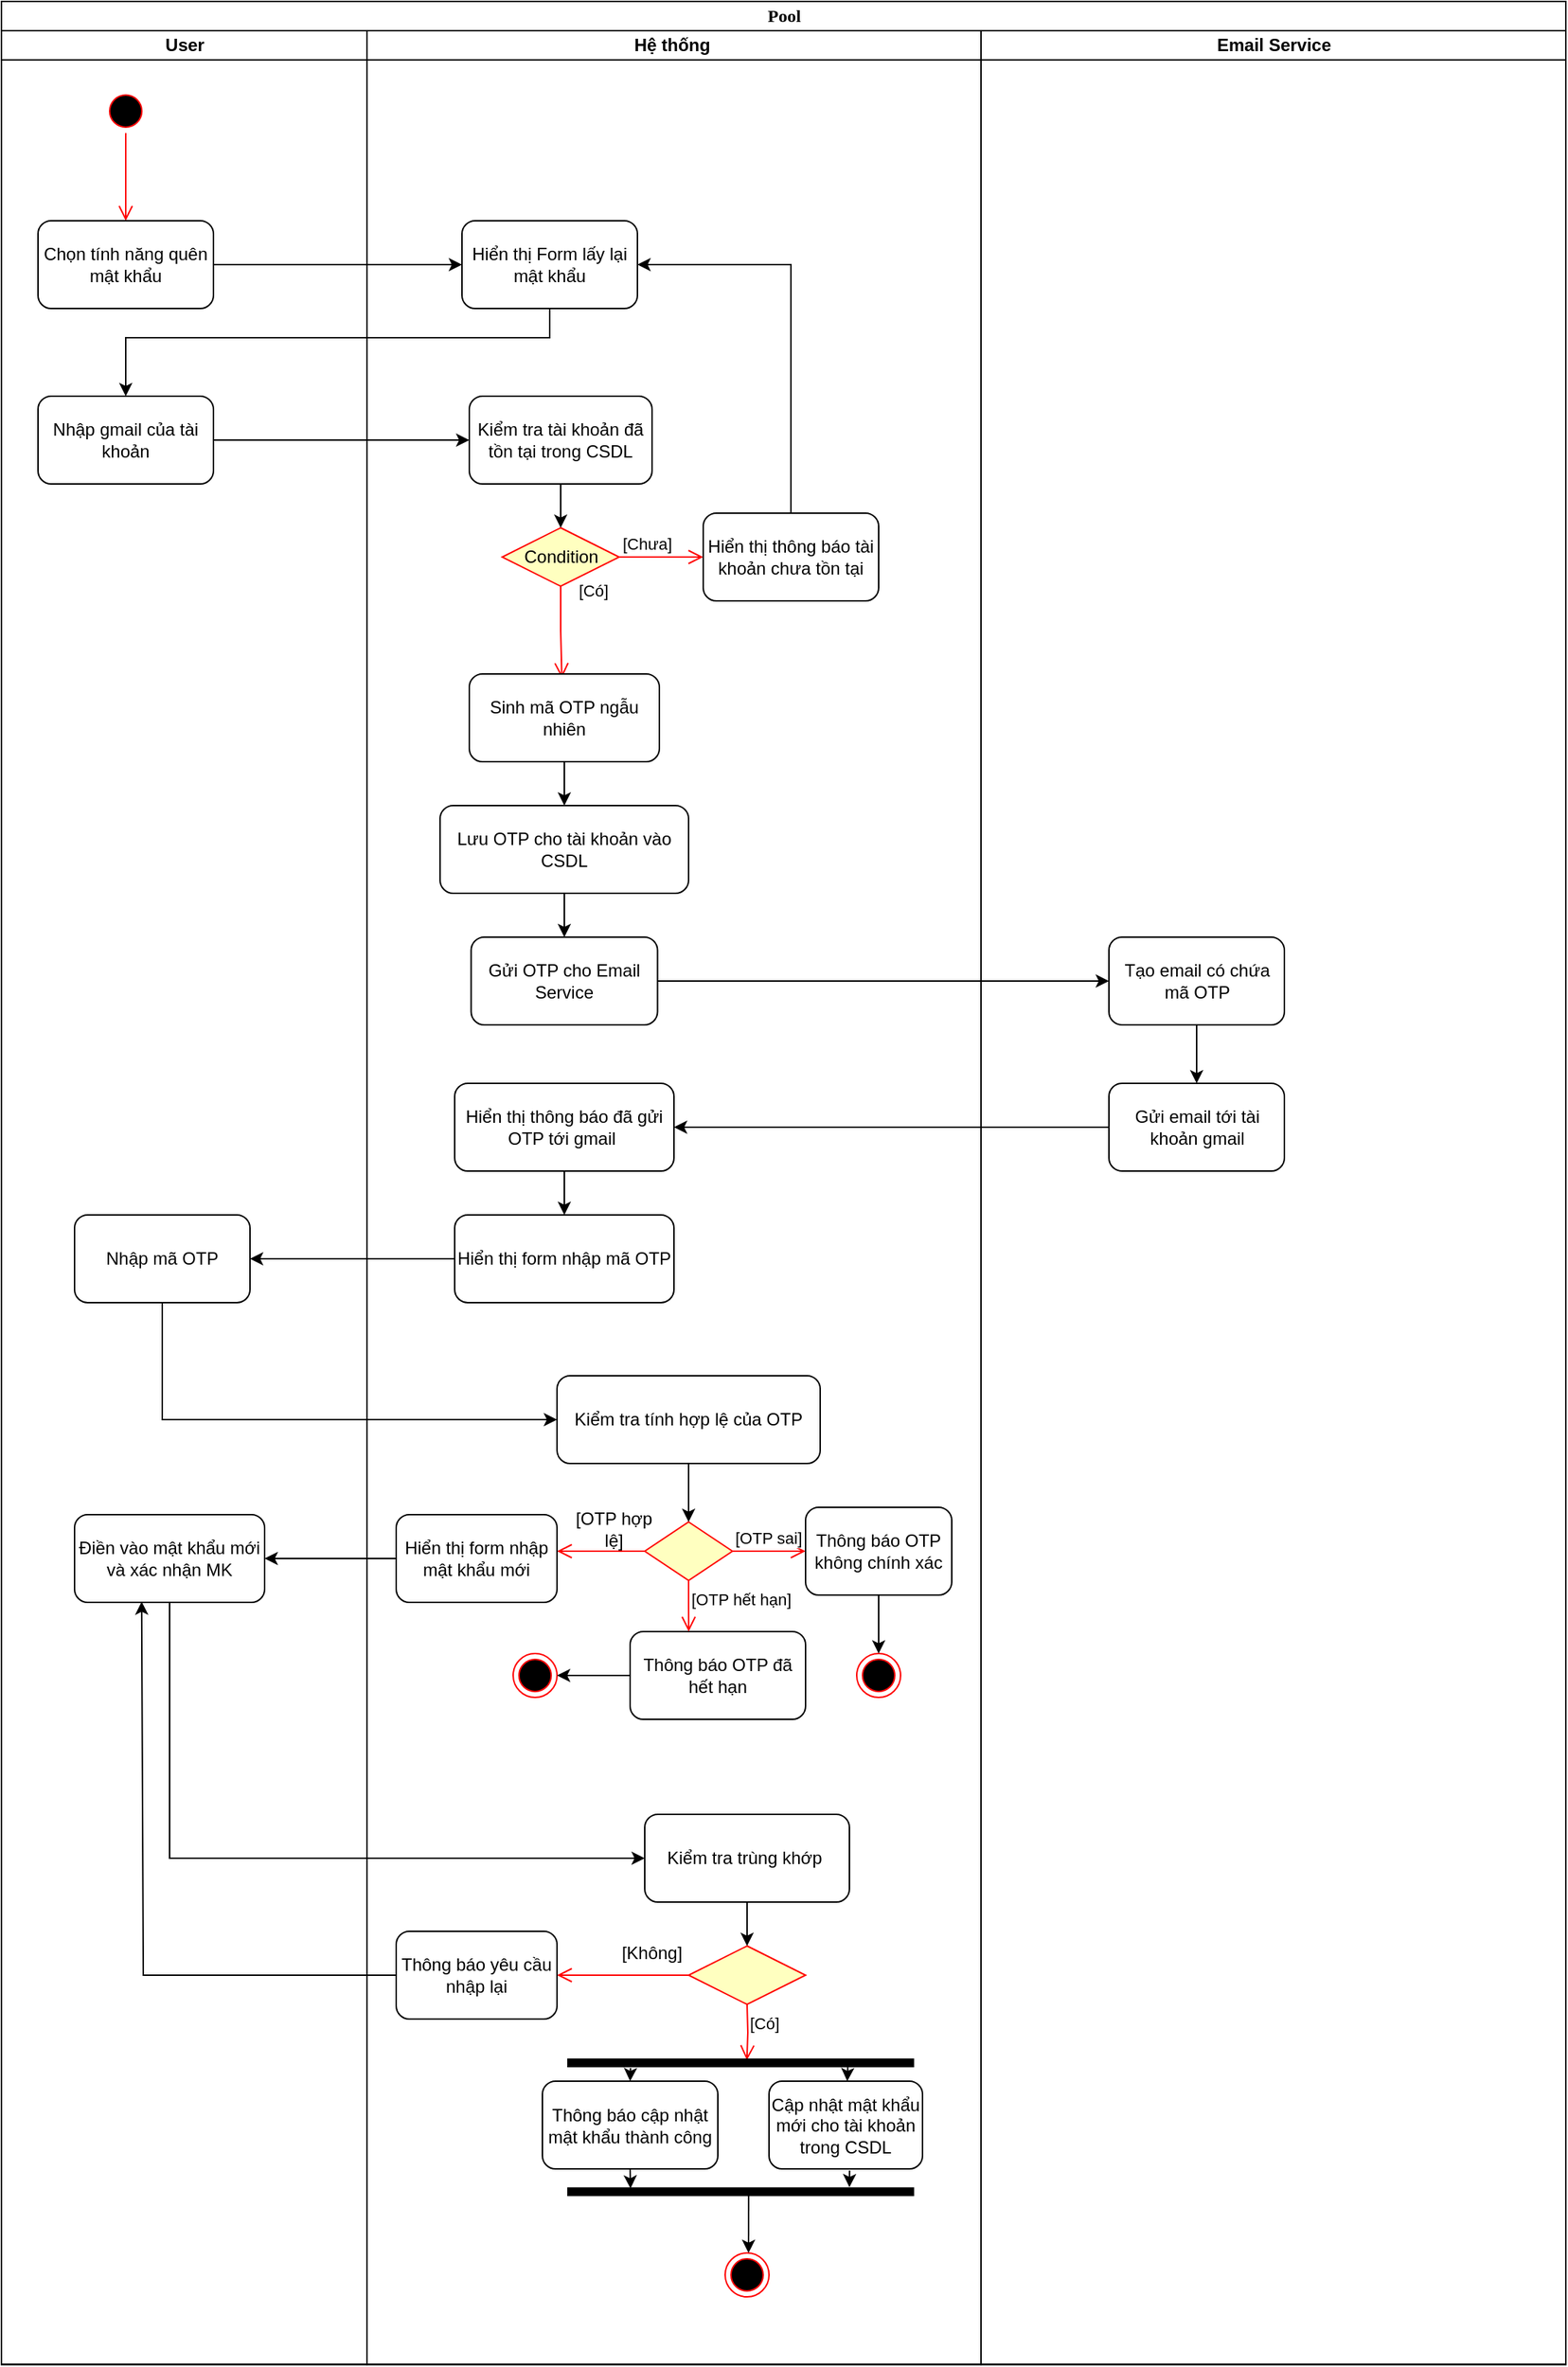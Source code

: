<mxfile version="26.2.15">
  <diagram name="Page-1" id="0783ab3e-0a74-02c8-0abd-f7b4e66b4bec">
    <mxGraphModel dx="1880" dy="1098" grid="1" gridSize="10" guides="1" tooltips="1" connect="1" arrows="1" fold="1" page="1" pageScale="1" pageWidth="850" pageHeight="1100" background="none" math="0" shadow="0">
      <root>
        <mxCell id="0" />
        <mxCell id="1" parent="0" />
        <mxCell id="1c1d494c118603dd-1" value="Pool" style="swimlane;html=1;childLayout=stackLayout;startSize=20;rounded=0;shadow=0;comic=0;labelBackgroundColor=none;strokeWidth=1;fontFamily=Verdana;fontSize=12;align=center;" parent="1" vertex="1">
          <mxGeometry x="50" y="50" width="1070" height="1616.255" as="geometry" />
        </mxCell>
        <mxCell id="1c1d494c118603dd-2" value="User" style="swimlane;html=1;startSize=20;" parent="1c1d494c118603dd-1" vertex="1">
          <mxGeometry y="20" width="250" height="1596.255" as="geometry" />
        </mxCell>
        <mxCell id="ZgyF_BlXm0UfIE3mH04B-1" value="" style="ellipse;html=1;shape=startState;fillColor=#000000;strokeColor=#ff0000;" vertex="1" parent="1c1d494c118603dd-2">
          <mxGeometry x="70" y="40" width="30" height="30" as="geometry" />
        </mxCell>
        <mxCell id="ZgyF_BlXm0UfIE3mH04B-2" value="" style="edgeStyle=orthogonalEdgeStyle;html=1;verticalAlign=bottom;endArrow=open;endSize=8;strokeColor=#ff0000;rounded=0;" edge="1" source="ZgyF_BlXm0UfIE3mH04B-1" parent="1c1d494c118603dd-2">
          <mxGeometry relative="1" as="geometry">
            <mxPoint x="85" y="130" as="targetPoint" />
          </mxGeometry>
        </mxCell>
        <mxCell id="ZgyF_BlXm0UfIE3mH04B-3" value="Chọn tính năng quên mật khẩu" style="rounded=1;whiteSpace=wrap;html=1;" vertex="1" parent="1c1d494c118603dd-2">
          <mxGeometry x="25" y="130" width="120" height="60" as="geometry" />
        </mxCell>
        <mxCell id="ZgyF_BlXm0UfIE3mH04B-6" value="Nhập gmail của tài khoản" style="rounded=1;whiteSpace=wrap;html=1;" vertex="1" parent="1c1d494c118603dd-2">
          <mxGeometry x="25" y="250" width="120" height="60" as="geometry" />
        </mxCell>
        <mxCell id="ZgyF_BlXm0UfIE3mH04B-92" value="Nhập mã OTP" style="rounded=1;whiteSpace=wrap;html=1;" vertex="1" parent="1c1d494c118603dd-2">
          <mxGeometry x="50" y="810.0" width="120" height="60" as="geometry" />
        </mxCell>
        <mxCell id="ZgyF_BlXm0UfIE3mH04B-108" value="Điền vào mật khẩu mới và xác nhận MK" style="rounded=1;whiteSpace=wrap;html=1;" vertex="1" parent="1c1d494c118603dd-2">
          <mxGeometry x="50" y="1015" width="130" height="60" as="geometry" />
        </mxCell>
        <mxCell id="1c1d494c118603dd-3" value="Hệ thống&amp;nbsp;" style="swimlane;html=1;startSize=20;" parent="1c1d494c118603dd-1" vertex="1">
          <mxGeometry x="250" y="20" width="420" height="1596.255" as="geometry" />
        </mxCell>
        <mxCell id="ZgyF_BlXm0UfIE3mH04B-4" value="Hiển thị Form lấy lại mật khẩu" style="rounded=1;whiteSpace=wrap;html=1;" vertex="1" parent="1c1d494c118603dd-3">
          <mxGeometry x="65" y="130" width="120" height="60" as="geometry" />
        </mxCell>
        <mxCell id="ZgyF_BlXm0UfIE3mH04B-9" value="Kiểm tra tài khoản đã tồn tại trong CSDL" style="rounded=1;whiteSpace=wrap;html=1;" vertex="1" parent="1c1d494c118603dd-3">
          <mxGeometry x="70" y="250" width="125" height="60" as="geometry" />
        </mxCell>
        <mxCell id="ZgyF_BlXm0UfIE3mH04B-11" value="Condition" style="rhombus;whiteSpace=wrap;html=1;fontColor=#000000;fillColor=#ffffc0;strokeColor=#ff0000;" vertex="1" parent="1c1d494c118603dd-3">
          <mxGeometry x="92.5" y="340" width="80" height="40" as="geometry" />
        </mxCell>
        <mxCell id="ZgyF_BlXm0UfIE3mH04B-14" value="" style="endArrow=classic;html=1;rounded=0;exitX=0.5;exitY=1;exitDx=0;exitDy=0;entryX=0.5;entryY=0;entryDx=0;entryDy=0;" edge="1" parent="1c1d494c118603dd-3" source="ZgyF_BlXm0UfIE3mH04B-9" target="ZgyF_BlXm0UfIE3mH04B-11">
          <mxGeometry width="50" height="50" relative="1" as="geometry">
            <mxPoint x="110" y="200" as="sourcePoint" />
            <mxPoint x="160" y="150" as="targetPoint" />
          </mxGeometry>
        </mxCell>
        <mxCell id="ZgyF_BlXm0UfIE3mH04B-15" value="Hiển thị thông báo tài khoản chưa tồn tại" style="rounded=1;whiteSpace=wrap;html=1;" vertex="1" parent="1c1d494c118603dd-3">
          <mxGeometry x="230" y="330" width="120" height="60" as="geometry" />
        </mxCell>
        <mxCell id="ZgyF_BlXm0UfIE3mH04B-16" value="" style="endArrow=classic;html=1;rounded=0;exitX=0.5;exitY=0;exitDx=0;exitDy=0;entryX=1;entryY=0.5;entryDx=0;entryDy=0;" edge="1" parent="1c1d494c118603dd-3" source="ZgyF_BlXm0UfIE3mH04B-15" target="ZgyF_BlXm0UfIE3mH04B-4">
          <mxGeometry width="50" height="50" relative="1" as="geometry">
            <mxPoint x="10" y="320" as="sourcePoint" />
            <mxPoint x="60" y="270" as="targetPoint" />
            <Array as="points">
              <mxPoint x="290" y="160" />
            </Array>
          </mxGeometry>
        </mxCell>
        <mxCell id="ZgyF_BlXm0UfIE3mH04B-13" value="[Có]" style="edgeStyle=orthogonalEdgeStyle;html=1;align=left;verticalAlign=top;endArrow=open;endSize=8;strokeColor=#ff0000;rounded=0;entryX=0.487;entryY=0.045;entryDx=0;entryDy=0;entryPerimeter=0;" edge="1" source="ZgyF_BlXm0UfIE3mH04B-11" parent="1c1d494c118603dd-3" target="ZgyF_BlXm0UfIE3mH04B-45">
          <mxGeometry x="-1" y="14" relative="1" as="geometry">
            <mxPoint x="132.995" y="437.855" as="targetPoint" />
            <mxPoint x="-4" y="-10" as="offset" />
          </mxGeometry>
        </mxCell>
        <mxCell id="ZgyF_BlXm0UfIE3mH04B-12" value="[Chưa]" style="edgeStyle=orthogonalEdgeStyle;html=1;align=left;verticalAlign=bottom;endArrow=open;endSize=8;strokeColor=#ff0000;rounded=0;entryX=0;entryY=0.5;entryDx=0;entryDy=0;" edge="1" source="ZgyF_BlXm0UfIE3mH04B-11" parent="1c1d494c118603dd-3" target="ZgyF_BlXm0UfIE3mH04B-15">
          <mxGeometry x="-1" relative="1" as="geometry">
            <mxPoint x="210" y="330" as="targetPoint" />
            <mxPoint as="offset" />
          </mxGeometry>
        </mxCell>
        <mxCell id="ZgyF_BlXm0UfIE3mH04B-51" value="Gửi OTP cho Email Service" style="rounded=1;whiteSpace=wrap;html=1;" vertex="1" parent="1c1d494c118603dd-3">
          <mxGeometry x="71.25" y="620" width="127.5" height="60" as="geometry" />
        </mxCell>
        <mxCell id="ZgyF_BlXm0UfIE3mH04B-77" value="Thông báo OTP đã hết hạn" style="rounded=1;whiteSpace=wrap;html=1;" vertex="1" parent="1c1d494c118603dd-3">
          <mxGeometry x="180" y="1095" width="120" height="60" as="geometry" />
        </mxCell>
        <mxCell id="ZgyF_BlXm0UfIE3mH04B-45" value="Sinh mã OTP ngẫu nhiên" style="rounded=1;whiteSpace=wrap;html=1;" vertex="1" parent="1c1d494c118603dd-3">
          <mxGeometry x="70" y="440" width="130" height="60" as="geometry" />
        </mxCell>
        <mxCell id="ZgyF_BlXm0UfIE3mH04B-67" value="Lưu OTP cho tài khoản vào CSDL" style="rounded=1;whiteSpace=wrap;html=1;" vertex="1" parent="1c1d494c118603dd-3">
          <mxGeometry x="50" y="530" width="170" height="60" as="geometry" />
        </mxCell>
        <mxCell id="ZgyF_BlXm0UfIE3mH04B-47" value="" style="endArrow=classic;html=1;rounded=0;exitX=0.5;exitY=1;exitDx=0;exitDy=0;" edge="1" parent="1c1d494c118603dd-3" source="ZgyF_BlXm0UfIE3mH04B-45" target="ZgyF_BlXm0UfIE3mH04B-67">
          <mxGeometry width="50" height="50" relative="1" as="geometry">
            <mxPoint x="320" y="540" as="sourcePoint" />
            <mxPoint x="583" y="540" as="targetPoint" />
          </mxGeometry>
        </mxCell>
        <mxCell id="ZgyF_BlXm0UfIE3mH04B-87" value="Hiển thị thông báo đã gửi OTP tới gmail&amp;nbsp;" style="rounded=1;whiteSpace=wrap;html=1;" vertex="1" parent="1c1d494c118603dd-3">
          <mxGeometry x="60" y="720" width="150" height="60" as="geometry" />
        </mxCell>
        <mxCell id="ZgyF_BlXm0UfIE3mH04B-90" value="Hiển thị form nhập mã OTP" style="rounded=1;whiteSpace=wrap;html=1;" vertex="1" parent="1c1d494c118603dd-3">
          <mxGeometry x="60" y="810" width="150" height="60" as="geometry" />
        </mxCell>
        <mxCell id="ZgyF_BlXm0UfIE3mH04B-93" value="Kiểm tra tính hợp lệ của OTP" style="rounded=1;whiteSpace=wrap;html=1;" vertex="1" parent="1c1d494c118603dd-3">
          <mxGeometry x="130" y="920" width="180" height="60" as="geometry" />
        </mxCell>
        <mxCell id="ZgyF_BlXm0UfIE3mH04B-98" style="edgeStyle=orthogonalEdgeStyle;html=1;align=left;verticalAlign=top;endArrow=open;endSize=8;strokeColor=#ff0000;rounded=0;" edge="1" parent="1c1d494c118603dd-3" source="ZgyF_BlXm0UfIE3mH04B-95">
          <mxGeometry relative="1" as="geometry">
            <mxPoint x="130" y="1040" as="targetPoint" />
          </mxGeometry>
        </mxCell>
        <mxCell id="ZgyF_BlXm0UfIE3mH04B-95" value="" style="rhombus;whiteSpace=wrap;html=1;fontColor=#000000;fillColor=#ffffc0;strokeColor=#ff0000;" vertex="1" parent="1c1d494c118603dd-3">
          <mxGeometry x="190" y="1020" width="60" height="40" as="geometry" />
        </mxCell>
        <mxCell id="ZgyF_BlXm0UfIE3mH04B-96" value="[OTP sai]" style="edgeStyle=orthogonalEdgeStyle;html=1;align=left;verticalAlign=bottom;endArrow=open;endSize=8;strokeColor=#ff0000;rounded=0;" edge="1" source="ZgyF_BlXm0UfIE3mH04B-95" parent="1c1d494c118603dd-3">
          <mxGeometry x="-1" relative="1" as="geometry">
            <mxPoint x="300" y="1040" as="targetPoint" />
            <mxPoint as="offset" />
          </mxGeometry>
        </mxCell>
        <mxCell id="ZgyF_BlXm0UfIE3mH04B-97" value="[OTP hết hạn]" style="edgeStyle=orthogonalEdgeStyle;html=1;align=left;verticalAlign=top;endArrow=open;endSize=8;strokeColor=#ff0000;rounded=0;entryX=0.334;entryY=0;entryDx=0;entryDy=0;entryPerimeter=0;" edge="1" source="ZgyF_BlXm0UfIE3mH04B-95" parent="1c1d494c118603dd-3" target="ZgyF_BlXm0UfIE3mH04B-77">
          <mxGeometry x="-1" relative="1" as="geometry">
            <mxPoint x="145" y="1120" as="targetPoint" />
          </mxGeometry>
        </mxCell>
        <mxCell id="ZgyF_BlXm0UfIE3mH04B-99" value="Thông báo OTP không chính xác" style="rounded=1;whiteSpace=wrap;html=1;" vertex="1" parent="1c1d494c118603dd-3">
          <mxGeometry x="300" y="1010" width="100" height="60" as="geometry" />
        </mxCell>
        <mxCell id="ZgyF_BlXm0UfIE3mH04B-100" value="" style="ellipse;html=1;shape=endState;fillColor=#000000;strokeColor=#ff0000;" vertex="1" parent="1c1d494c118603dd-3">
          <mxGeometry x="335" y="1110" width="30" height="30" as="geometry" />
        </mxCell>
        <mxCell id="ZgyF_BlXm0UfIE3mH04B-101" value="" style="endArrow=classic;html=1;rounded=0;exitX=0.5;exitY=1;exitDx=0;exitDy=0;entryX=0.5;entryY=0;entryDx=0;entryDy=0;" edge="1" parent="1c1d494c118603dd-3" source="ZgyF_BlXm0UfIE3mH04B-99" target="ZgyF_BlXm0UfIE3mH04B-100">
          <mxGeometry width="50" height="50" relative="1" as="geometry">
            <mxPoint x="-80" y="990" as="sourcePoint" />
            <mxPoint x="-30" y="940" as="targetPoint" />
          </mxGeometry>
        </mxCell>
        <mxCell id="ZgyF_BlXm0UfIE3mH04B-103" value="" style="ellipse;html=1;shape=endState;fillColor=#000000;strokeColor=#ff0000;direction=south;" vertex="1" parent="1c1d494c118603dd-3">
          <mxGeometry x="100" y="1110" width="30" height="30" as="geometry" />
        </mxCell>
        <mxCell id="ZgyF_BlXm0UfIE3mH04B-102" value="" style="endArrow=classic;html=1;rounded=0;exitX=0;exitY=0.5;exitDx=0;exitDy=0;" edge="1" parent="1c1d494c118603dd-3" source="ZgyF_BlXm0UfIE3mH04B-77" target="ZgyF_BlXm0UfIE3mH04B-103">
          <mxGeometry width="50" height="50" relative="1" as="geometry">
            <mxPoint x="-80" y="1090" as="sourcePoint" />
            <mxPoint x="260" y="1150" as="targetPoint" />
          </mxGeometry>
        </mxCell>
        <mxCell id="ZgyF_BlXm0UfIE3mH04B-104" value="" style="endArrow=classic;html=1;rounded=0;exitX=0.5;exitY=1;exitDx=0;exitDy=0;entryX=0.5;entryY=0;entryDx=0;entryDy=0;" edge="1" parent="1c1d494c118603dd-3" source="ZgyF_BlXm0UfIE3mH04B-93" target="ZgyF_BlXm0UfIE3mH04B-95">
          <mxGeometry width="50" height="50" relative="1" as="geometry">
            <mxPoint x="-80" y="900" as="sourcePoint" />
            <mxPoint x="-30" y="850" as="targetPoint" />
          </mxGeometry>
        </mxCell>
        <mxCell id="ZgyF_BlXm0UfIE3mH04B-105" value="Hiển thị form nhập mật khẩu mới" style="rounded=1;whiteSpace=wrap;html=1;" vertex="1" parent="1c1d494c118603dd-3">
          <mxGeometry x="20" y="1015" width="110" height="60" as="geometry" />
        </mxCell>
        <mxCell id="ZgyF_BlXm0UfIE3mH04B-111" value="[OTP hợp lệ]" style="text;html=1;align=center;verticalAlign=middle;whiteSpace=wrap;rounded=0;" vertex="1" parent="1c1d494c118603dd-3">
          <mxGeometry x="138.75" y="1010" width="60" height="30" as="geometry" />
        </mxCell>
        <mxCell id="ZgyF_BlXm0UfIE3mH04B-116" value="Kiểm tra trùng khớp&amp;nbsp;" style="rounded=1;whiteSpace=wrap;html=1;" vertex="1" parent="1c1d494c118603dd-3">
          <mxGeometry x="190" y="1220" width="140" height="60" as="geometry" />
        </mxCell>
        <mxCell id="ZgyF_BlXm0UfIE3mH04B-117" value="" style="rhombus;whiteSpace=wrap;html=1;fontColor=#000000;fillColor=#ffffc0;strokeColor=#ff0000;" vertex="1" parent="1c1d494c118603dd-3">
          <mxGeometry x="220" y="1310" width="80" height="40" as="geometry" />
        </mxCell>
        <mxCell id="ZgyF_BlXm0UfIE3mH04B-118" value="" style="edgeStyle=orthogonalEdgeStyle;html=1;align=left;verticalAlign=bottom;endArrow=open;endSize=8;strokeColor=#ff0000;rounded=0;exitX=0;exitY=0.5;exitDx=0;exitDy=0;" edge="1" source="ZgyF_BlXm0UfIE3mH04B-117" parent="1c1d494c118603dd-3">
          <mxGeometry x="-1" relative="1" as="geometry">
            <mxPoint x="130" y="1330" as="targetPoint" />
          </mxGeometry>
        </mxCell>
        <mxCell id="ZgyF_BlXm0UfIE3mH04B-119" value="[Có]" style="edgeStyle=orthogonalEdgeStyle;html=1;align=left;verticalAlign=top;endArrow=open;endSize=8;strokeColor=#ff0000;rounded=0;entryX=0.868;entryY=0.518;entryDx=0;entryDy=0;entryPerimeter=0;" edge="1" parent="1c1d494c118603dd-3" target="ZgyF_BlXm0UfIE3mH04B-125">
          <mxGeometry x="-1" relative="1" as="geometry">
            <mxPoint x="260" y="1390" as="targetPoint" />
            <mxPoint x="260" y="1350" as="sourcePoint" />
          </mxGeometry>
        </mxCell>
        <mxCell id="ZgyF_BlXm0UfIE3mH04B-120" value="" style="endArrow=classic;html=1;rounded=0;exitX=0.5;exitY=1;exitDx=0;exitDy=0;entryX=0.5;entryY=0;entryDx=0;entryDy=0;" edge="1" parent="1c1d494c118603dd-3" source="ZgyF_BlXm0UfIE3mH04B-116" target="ZgyF_BlXm0UfIE3mH04B-117">
          <mxGeometry width="50" height="50" relative="1" as="geometry">
            <mxPoint x="130" y="1250" as="sourcePoint" />
            <mxPoint x="180" y="1200" as="targetPoint" />
          </mxGeometry>
        </mxCell>
        <mxCell id="ZgyF_BlXm0UfIE3mH04B-122" value="[Không]" style="text;html=1;align=center;verticalAlign=middle;whiteSpace=wrap;rounded=0;" vertex="1" parent="1c1d494c118603dd-3">
          <mxGeometry x="170" y="1300" width="50" height="30" as="geometry" />
        </mxCell>
        <mxCell id="ZgyF_BlXm0UfIE3mH04B-123" value="Thông báo yêu cầu nhập lại" style="rounded=1;whiteSpace=wrap;html=1;" vertex="1" parent="1c1d494c118603dd-3">
          <mxGeometry x="20" y="1300" width="110" height="60" as="geometry" />
        </mxCell>
        <mxCell id="ZgyF_BlXm0UfIE3mH04B-125" value="" style="html=1;points=[];perimeter=orthogonalPerimeter;fillColor=strokeColor;rotation=-90;" vertex="1" parent="1c1d494c118603dd-3">
          <mxGeometry x="253.13" y="1271.87" width="5" height="236.25" as="geometry" />
        </mxCell>
        <mxCell id="ZgyF_BlXm0UfIE3mH04B-126" value="Thông báo cập nhật mật khẩu thành công" style="rounded=1;whiteSpace=wrap;html=1;" vertex="1" parent="1c1d494c118603dd-3">
          <mxGeometry x="120" y="1402.5" width="120" height="60" as="geometry" />
        </mxCell>
        <mxCell id="ZgyF_BlXm0UfIE3mH04B-165" value="Cập nhật mật khẩu mới cho tài khoản trong CSDL" style="rounded=1;whiteSpace=wrap;html=1;" vertex="1" parent="1c1d494c118603dd-3">
          <mxGeometry x="275" y="1402.5" width="105" height="60" as="geometry" />
        </mxCell>
        <mxCell id="ZgyF_BlXm0UfIE3mH04B-166" value="" style="html=1;points=[];perimeter=orthogonalPerimeter;fillColor=strokeColor;rotation=-90;" vertex="1" parent="1c1d494c118603dd-3">
          <mxGeometry x="253.135" y="1360.005" width="5" height="236.25" as="geometry" />
        </mxCell>
        <mxCell id="ZgyF_BlXm0UfIE3mH04B-167" value="" style="endArrow=classic;html=1;rounded=0;exitX=-0.207;exitY=0.181;exitDx=0;exitDy=0;exitPerimeter=0;entryX=0.5;entryY=0;entryDx=0;entryDy=0;" edge="1" parent="1c1d494c118603dd-3" source="ZgyF_BlXm0UfIE3mH04B-125" target="ZgyF_BlXm0UfIE3mH04B-126">
          <mxGeometry width="50" height="50" relative="1" as="geometry">
            <mxPoint x="200" y="1450" as="sourcePoint" />
            <mxPoint x="250" y="1400" as="targetPoint" />
          </mxGeometry>
        </mxCell>
        <mxCell id="ZgyF_BlXm0UfIE3mH04B-168" value="" style="endArrow=classic;html=1;rounded=0;exitX=-0.113;exitY=0.81;exitDx=0;exitDy=0;exitPerimeter=0;" edge="1" parent="1c1d494c118603dd-3" source="ZgyF_BlXm0UfIE3mH04B-125" target="ZgyF_BlXm0UfIE3mH04B-165">
          <mxGeometry width="50" height="50" relative="1" as="geometry">
            <mxPoint x="320" y="1400" as="sourcePoint" />
            <mxPoint x="320" y="1400" as="targetPoint" />
          </mxGeometry>
        </mxCell>
        <mxCell id="ZgyF_BlXm0UfIE3mH04B-169" value="" style="endArrow=classic;html=1;rounded=0;exitX=0.5;exitY=1;exitDx=0;exitDy=0;entryX=0.95;entryY=0.181;entryDx=0;entryDy=0;entryPerimeter=0;" edge="1" parent="1c1d494c118603dd-3" source="ZgyF_BlXm0UfIE3mH04B-126" target="ZgyF_BlXm0UfIE3mH04B-166">
          <mxGeometry width="50" height="50" relative="1" as="geometry">
            <mxPoint x="190" y="1470" as="sourcePoint" />
            <mxPoint x="190" y="1479" as="targetPoint" />
          </mxGeometry>
        </mxCell>
        <mxCell id="ZgyF_BlXm0UfIE3mH04B-171" value="" style="endArrow=classic;html=1;rounded=0;exitX=0.525;exitY=1.019;exitDx=0;exitDy=0;exitPerimeter=0;" edge="1" parent="1c1d494c118603dd-3" source="ZgyF_BlXm0UfIE3mH04B-165">
          <mxGeometry width="50" height="50" relative="1" as="geometry">
            <mxPoint x="330" y="1470" as="sourcePoint" />
            <mxPoint x="330" y="1475" as="targetPoint" />
          </mxGeometry>
        </mxCell>
        <mxCell id="ZgyF_BlXm0UfIE3mH04B-173" value="" style="ellipse;html=1;shape=endState;fillColor=#000000;strokeColor=#ff0000;" vertex="1" parent="1c1d494c118603dd-3">
          <mxGeometry x="245" y="1520" width="30" height="30" as="geometry" />
        </mxCell>
        <mxCell id="1c1d494c118603dd-4" value="Email Service" style="swimlane;html=1;startSize=20;" parent="1c1d494c118603dd-1" vertex="1">
          <mxGeometry x="670" y="20" width="400" height="1596.255" as="geometry" />
        </mxCell>
        <mxCell id="ZgyF_BlXm0UfIE3mH04B-83" value="Tạo email có chứa mã OTP" style="rounded=1;whiteSpace=wrap;html=1;" vertex="1" parent="1c1d494c118603dd-4">
          <mxGeometry x="87.5" y="620" width="120" height="60" as="geometry" />
        </mxCell>
        <mxCell id="ZgyF_BlXm0UfIE3mH04B-85" value="Gửi email tới tài khoản gmail" style="rounded=1;whiteSpace=wrap;html=1;" vertex="1" parent="1c1d494c118603dd-4">
          <mxGeometry x="87.5" y="720" width="120" height="60" as="geometry" />
        </mxCell>
        <mxCell id="ZgyF_BlXm0UfIE3mH04B-86" value="" style="endArrow=classic;html=1;rounded=0;exitX=0.5;exitY=1;exitDx=0;exitDy=0;entryX=0.5;entryY=0;entryDx=0;entryDy=0;" edge="1" parent="1c1d494c118603dd-4" source="ZgyF_BlXm0UfIE3mH04B-83" target="ZgyF_BlXm0UfIE3mH04B-85">
          <mxGeometry width="50" height="50" relative="1" as="geometry">
            <mxPoint x="-120" y="610" as="sourcePoint" />
            <mxPoint x="-70" y="560" as="targetPoint" />
          </mxGeometry>
        </mxCell>
        <mxCell id="ZgyF_BlXm0UfIE3mH04B-5" value="" style="endArrow=classic;html=1;rounded=0;exitX=1;exitY=0.5;exitDx=0;exitDy=0;entryX=0;entryY=0.5;entryDx=0;entryDy=0;" edge="1" parent="1c1d494c118603dd-1" source="ZgyF_BlXm0UfIE3mH04B-3" target="ZgyF_BlXm0UfIE3mH04B-4">
          <mxGeometry width="50" height="50" relative="1" as="geometry">
            <mxPoint x="360" y="320" as="sourcePoint" />
            <mxPoint x="410" y="270" as="targetPoint" />
          </mxGeometry>
        </mxCell>
        <mxCell id="ZgyF_BlXm0UfIE3mH04B-7" value="" style="endArrow=classic;html=1;rounded=0;exitX=0.5;exitY=1;exitDx=0;exitDy=0;entryX=0.5;entryY=0;entryDx=0;entryDy=0;" edge="1" parent="1c1d494c118603dd-1" source="ZgyF_BlXm0UfIE3mH04B-4" target="ZgyF_BlXm0UfIE3mH04B-6">
          <mxGeometry width="50" height="50" relative="1" as="geometry">
            <mxPoint x="360" y="320" as="sourcePoint" />
            <mxPoint x="410" y="270" as="targetPoint" />
            <Array as="points">
              <mxPoint x="375" y="230" />
              <mxPoint x="85" y="230" />
            </Array>
          </mxGeometry>
        </mxCell>
        <mxCell id="ZgyF_BlXm0UfIE3mH04B-8" value="" style="endArrow=classic;html=1;rounded=0;exitX=1;exitY=0.5;exitDx=0;exitDy=0;entryX=0;entryY=0.5;entryDx=0;entryDy=0;" edge="1" parent="1c1d494c118603dd-1" source="ZgyF_BlXm0UfIE3mH04B-6" target="ZgyF_BlXm0UfIE3mH04B-9">
          <mxGeometry width="50" height="50" relative="1" as="geometry">
            <mxPoint x="340" y="290" as="sourcePoint" />
            <mxPoint x="300" y="270" as="targetPoint" />
          </mxGeometry>
        </mxCell>
        <mxCell id="ZgyF_BlXm0UfIE3mH04B-84" value="" style="endArrow=classic;html=1;rounded=0;exitX=1;exitY=0.5;exitDx=0;exitDy=0;entryX=0;entryY=0.5;entryDx=0;entryDy=0;" edge="1" parent="1c1d494c118603dd-1" source="ZgyF_BlXm0UfIE3mH04B-51" target="ZgyF_BlXm0UfIE3mH04B-83">
          <mxGeometry width="50" height="50" relative="1" as="geometry">
            <mxPoint x="550" y="630" as="sourcePoint" />
            <mxPoint x="600" y="580" as="targetPoint" />
          </mxGeometry>
        </mxCell>
        <mxCell id="ZgyF_BlXm0UfIE3mH04B-88" value="" style="endArrow=classic;html=1;rounded=0;exitX=0;exitY=0.5;exitDx=0;exitDy=0;entryX=1;entryY=0.5;entryDx=0;entryDy=0;" edge="1" parent="1c1d494c118603dd-1" source="ZgyF_BlXm0UfIE3mH04B-85" target="ZgyF_BlXm0UfIE3mH04B-87">
          <mxGeometry width="50" height="50" relative="1" as="geometry">
            <mxPoint x="430" y="740" as="sourcePoint" />
            <mxPoint x="480" y="690" as="targetPoint" />
          </mxGeometry>
        </mxCell>
        <mxCell id="ZgyF_BlXm0UfIE3mH04B-91" value="" style="endArrow=classic;html=1;rounded=0;exitX=0;exitY=0.5;exitDx=0;exitDy=0;" edge="1" parent="1c1d494c118603dd-1" source="ZgyF_BlXm0UfIE3mH04B-90" target="ZgyF_BlXm0UfIE3mH04B-92">
          <mxGeometry width="50" height="50" relative="1" as="geometry">
            <mxPoint x="320" y="950" as="sourcePoint" />
            <mxPoint x="160" y="860" as="targetPoint" />
          </mxGeometry>
        </mxCell>
        <mxCell id="ZgyF_BlXm0UfIE3mH04B-94" value="" style="endArrow=classic;html=1;rounded=0;exitX=0.5;exitY=1;exitDx=0;exitDy=0;entryX=0;entryY=0.5;entryDx=0;entryDy=0;" edge="1" parent="1c1d494c118603dd-1" source="ZgyF_BlXm0UfIE3mH04B-92" target="ZgyF_BlXm0UfIE3mH04B-93">
          <mxGeometry width="50" height="50" relative="1" as="geometry">
            <mxPoint x="270" y="980" as="sourcePoint" />
            <mxPoint x="320" y="930" as="targetPoint" />
            <Array as="points">
              <mxPoint x="110" y="970" />
            </Array>
          </mxGeometry>
        </mxCell>
        <mxCell id="ZgyF_BlXm0UfIE3mH04B-107" value="" style="endArrow=classic;html=1;rounded=0;exitX=0;exitY=0.5;exitDx=0;exitDy=0;" edge="1" parent="1c1d494c118603dd-1" source="ZgyF_BlXm0UfIE3mH04B-105" target="ZgyF_BlXm0UfIE3mH04B-108">
          <mxGeometry width="50" height="50" relative="1" as="geometry">
            <mxPoint x="170" y="1110" as="sourcePoint" />
            <mxPoint x="180" y="1065" as="targetPoint" />
          </mxGeometry>
        </mxCell>
        <mxCell id="ZgyF_BlXm0UfIE3mH04B-109" value="" style="endArrow=classic;html=1;rounded=0;exitX=0.5;exitY=1;exitDx=0;exitDy=0;entryX=0;entryY=0.5;entryDx=0;entryDy=0;" edge="1" parent="1c1d494c118603dd-1" source="ZgyF_BlXm0UfIE3mH04B-108" target="ZgyF_BlXm0UfIE3mH04B-116">
          <mxGeometry width="50" height="50" relative="1" as="geometry">
            <mxPoint x="170" y="1200" as="sourcePoint" />
            <mxPoint x="290" y="1270.0" as="targetPoint" />
            <Array as="points">
              <mxPoint x="115" y="1270" />
            </Array>
          </mxGeometry>
        </mxCell>
        <mxCell id="ZgyF_BlXm0UfIE3mH04B-124" value="" style="endArrow=classic;html=1;rounded=0;exitX=0;exitY=0.5;exitDx=0;exitDy=0;entryX=0.353;entryY=0.991;entryDx=0;entryDy=0;entryPerimeter=0;" edge="1" parent="1c1d494c118603dd-1" source="ZgyF_BlXm0UfIE3mH04B-123" target="ZgyF_BlXm0UfIE3mH04B-108">
          <mxGeometry width="50" height="50" relative="1" as="geometry">
            <mxPoint x="380" y="1300" as="sourcePoint" />
            <mxPoint x="97" y="1100" as="targetPoint" />
            <Array as="points">
              <mxPoint x="97" y="1350" />
            </Array>
          </mxGeometry>
        </mxCell>
        <mxCell id="ZgyF_BlXm0UfIE3mH04B-82" value="" style="endArrow=classic;html=1;rounded=0;exitX=0.5;exitY=1;exitDx=0;exitDy=0;" edge="1" parent="1" source="ZgyF_BlXm0UfIE3mH04B-67">
          <mxGeometry width="50" height="50" relative="1" as="geometry">
            <mxPoint x="510" y="590" as="sourcePoint" />
            <mxPoint x="435" y="690" as="targetPoint" />
          </mxGeometry>
        </mxCell>
        <mxCell id="ZgyF_BlXm0UfIE3mH04B-89" value="" style="endArrow=classic;html=1;rounded=0;exitX=0.5;exitY=1;exitDx=0;exitDy=0;" edge="1" parent="1" source="ZgyF_BlXm0UfIE3mH04B-87">
          <mxGeometry width="50" height="50" relative="1" as="geometry">
            <mxPoint x="360" y="920" as="sourcePoint" />
            <mxPoint x="435" y="880" as="targetPoint" />
          </mxGeometry>
        </mxCell>
        <mxCell id="ZgyF_BlXm0UfIE3mH04B-172" value="" style="endArrow=classic;html=1;rounded=0;exitX=0.017;exitY=0.523;exitDx=0;exitDy=0;exitPerimeter=0;" edge="1" parent="1" source="ZgyF_BlXm0UfIE3mH04B-166">
          <mxGeometry width="50" height="50" relative="1" as="geometry">
            <mxPoint x="490" y="1570" as="sourcePoint" />
            <mxPoint x="561" y="1590" as="targetPoint" />
          </mxGeometry>
        </mxCell>
      </root>
    </mxGraphModel>
  </diagram>
</mxfile>
